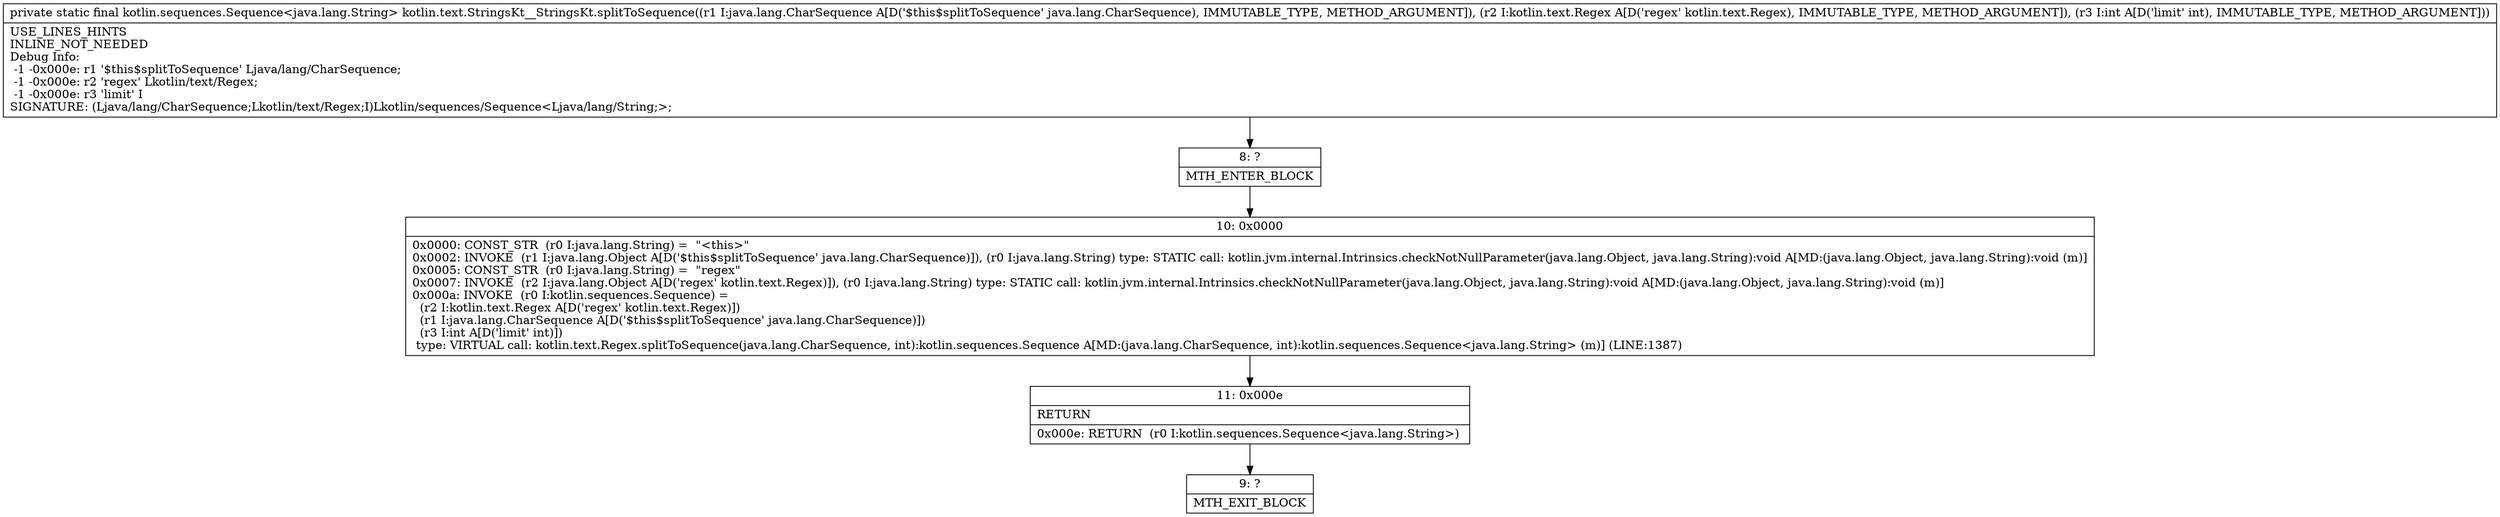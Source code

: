 digraph "CFG forkotlin.text.StringsKt__StringsKt.splitToSequence(Ljava\/lang\/CharSequence;Lkotlin\/text\/Regex;I)Lkotlin\/sequences\/Sequence;" {
Node_8 [shape=record,label="{8\:\ ?|MTH_ENTER_BLOCK\l}"];
Node_10 [shape=record,label="{10\:\ 0x0000|0x0000: CONST_STR  (r0 I:java.lang.String) =  \"\<this\>\" \l0x0002: INVOKE  (r1 I:java.lang.Object A[D('$this$splitToSequence' java.lang.CharSequence)]), (r0 I:java.lang.String) type: STATIC call: kotlin.jvm.internal.Intrinsics.checkNotNullParameter(java.lang.Object, java.lang.String):void A[MD:(java.lang.Object, java.lang.String):void (m)]\l0x0005: CONST_STR  (r0 I:java.lang.String) =  \"regex\" \l0x0007: INVOKE  (r2 I:java.lang.Object A[D('regex' kotlin.text.Regex)]), (r0 I:java.lang.String) type: STATIC call: kotlin.jvm.internal.Intrinsics.checkNotNullParameter(java.lang.Object, java.lang.String):void A[MD:(java.lang.Object, java.lang.String):void (m)]\l0x000a: INVOKE  (r0 I:kotlin.sequences.Sequence) = \l  (r2 I:kotlin.text.Regex A[D('regex' kotlin.text.Regex)])\l  (r1 I:java.lang.CharSequence A[D('$this$splitToSequence' java.lang.CharSequence)])\l  (r3 I:int A[D('limit' int)])\l type: VIRTUAL call: kotlin.text.Regex.splitToSequence(java.lang.CharSequence, int):kotlin.sequences.Sequence A[MD:(java.lang.CharSequence, int):kotlin.sequences.Sequence\<java.lang.String\> (m)] (LINE:1387)\l}"];
Node_11 [shape=record,label="{11\:\ 0x000e|RETURN\l|0x000e: RETURN  (r0 I:kotlin.sequences.Sequence\<java.lang.String\>) \l}"];
Node_9 [shape=record,label="{9\:\ ?|MTH_EXIT_BLOCK\l}"];
MethodNode[shape=record,label="{private static final kotlin.sequences.Sequence\<java.lang.String\> kotlin.text.StringsKt__StringsKt.splitToSequence((r1 I:java.lang.CharSequence A[D('$this$splitToSequence' java.lang.CharSequence), IMMUTABLE_TYPE, METHOD_ARGUMENT]), (r2 I:kotlin.text.Regex A[D('regex' kotlin.text.Regex), IMMUTABLE_TYPE, METHOD_ARGUMENT]), (r3 I:int A[D('limit' int), IMMUTABLE_TYPE, METHOD_ARGUMENT]))  | USE_LINES_HINTS\lINLINE_NOT_NEEDED\lDebug Info:\l  \-1 \-0x000e: r1 '$this$splitToSequence' Ljava\/lang\/CharSequence;\l  \-1 \-0x000e: r2 'regex' Lkotlin\/text\/Regex;\l  \-1 \-0x000e: r3 'limit' I\lSIGNATURE: (Ljava\/lang\/CharSequence;Lkotlin\/text\/Regex;I)Lkotlin\/sequences\/Sequence\<Ljava\/lang\/String;\>;\l}"];
MethodNode -> Node_8;Node_8 -> Node_10;
Node_10 -> Node_11;
Node_11 -> Node_9;
}

